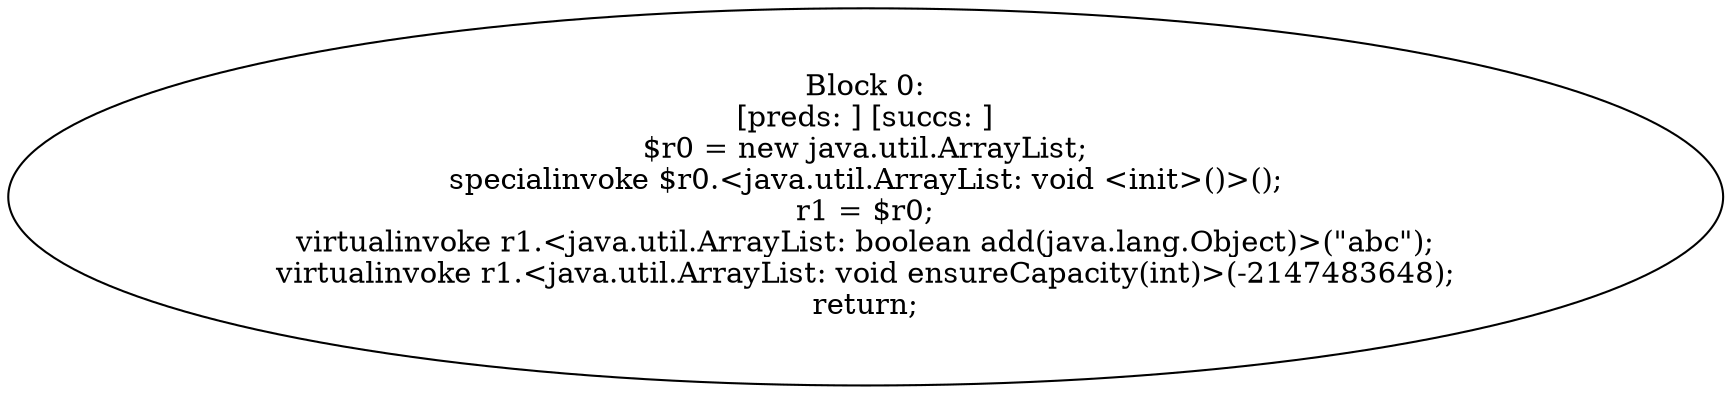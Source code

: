 digraph "unitGraph" {
    "Block 0:
[preds: ] [succs: ]
$r0 = new java.util.ArrayList;
specialinvoke $r0.<java.util.ArrayList: void <init>()>();
r1 = $r0;
virtualinvoke r1.<java.util.ArrayList: boolean add(java.lang.Object)>(\"abc\");
virtualinvoke r1.<java.util.ArrayList: void ensureCapacity(int)>(-2147483648);
return;
"
}
